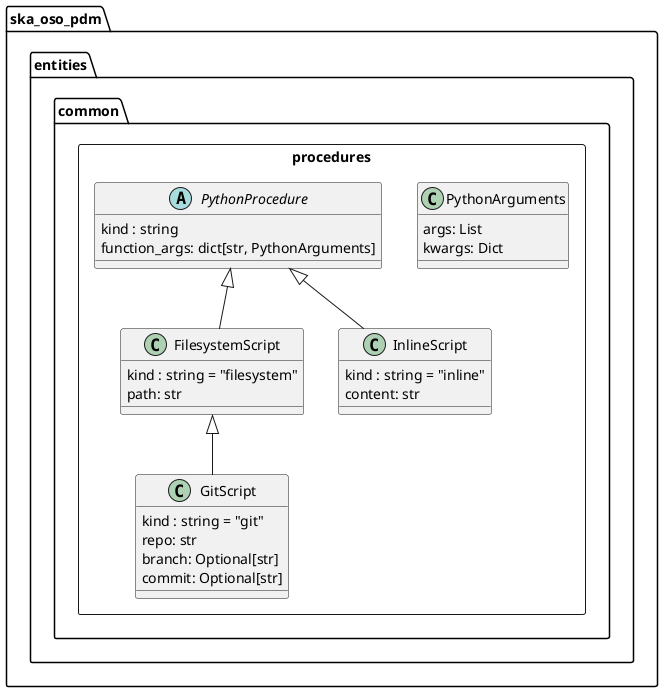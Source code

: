 @startuml

package ska_oso_pdm.entities.common{
package procedures <<Rectangle>> {
        class PythonArguments {
            args: List
            kwargs: Dict
        }

        class FilesystemScript {
            kind : string = "filesystem"
            path: str
        }

        class InlineScript {
            kind : string = "inline"
            content: str
        }

        class GitScript {
            kind : string = "git"
            repo: str
            branch: Optional[str]
            commit: Optional[str]
        }

        abstract class PythonProcedure {
            kind : string
            function_args: dict[str, PythonArguments]
        }
    }

        PythonProcedure <|-- InlineScript
        PythonProcedure <|-- FilesystemScript
        FilesystemScript <|-- GitScript
}
@enduml
